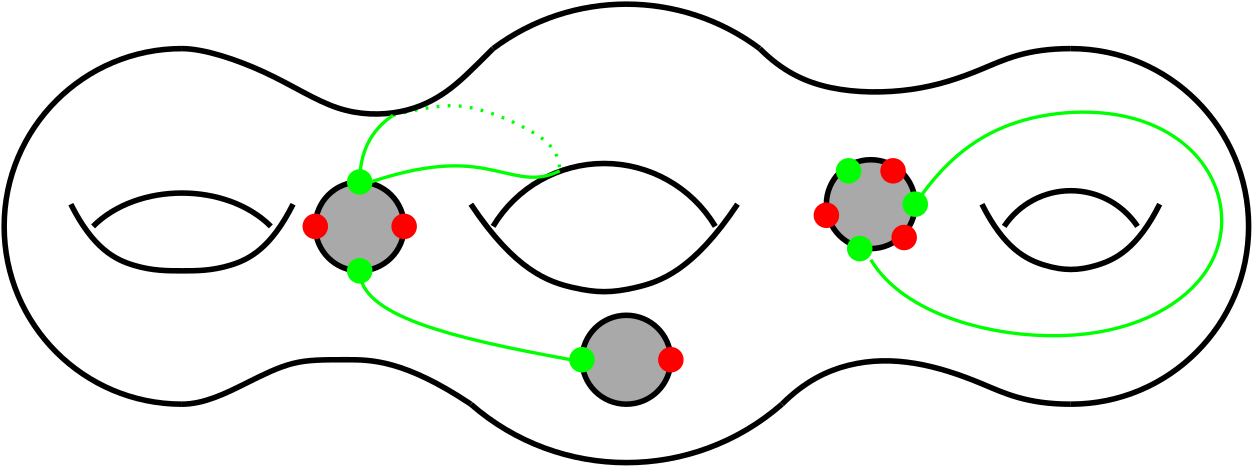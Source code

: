 <?xml version="1.0"?>
<!DOCTYPE ipe SYSTEM "ipe.dtd">
<ipe version="70107" creator="Ipe 7.1.10">
<info created="D:20190604134433" modified="D:20190604135029"/>
<ipestyle name="basic">
<symbol name="arrow/arc(spx)">
<path stroke="sym-stroke" fill="sym-stroke" pen="sym-pen">
0 0 m
-1 0.333 l
-1 -0.333 l
h
</path>
</symbol>
<symbol name="arrow/farc(spx)">
<path stroke="sym-stroke" fill="white" pen="sym-pen">
0 0 m
-1 0.333 l
-1 -0.333 l
h
</path>
</symbol>
<symbol name="arrow/ptarc(spx)">
<path stroke="sym-stroke" fill="sym-stroke" pen="sym-pen">
0 0 m
-1 0.333 l
-0.8 0 l
-1 -0.333 l
h
</path>
</symbol>
<symbol name="arrow/fptarc(spx)">
<path stroke="sym-stroke" fill="white" pen="sym-pen">
0 0 m
-1 0.333 l
-0.8 0 l
-1 -0.333 l
h
</path>
</symbol>
<symbol name="mark/circle(sx)" transformations="translations">
<path fill="sym-stroke">
0.6 0 0 0.6 0 0 e
0.4 0 0 0.4 0 0 e
</path>
</symbol>
<symbol name="mark/disk(sx)" transformations="translations">
<path fill="sym-stroke">
0.6 0 0 0.6 0 0 e
</path>
</symbol>
<symbol name="mark/fdisk(sfx)" transformations="translations">
<group>
<path fill="sym-fill">
0.5 0 0 0.5 0 0 e
</path>
<path fill="sym-stroke" fillrule="eofill">
0.6 0 0 0.6 0 0 e
0.4 0 0 0.4 0 0 e
</path>
</group>
</symbol>
<symbol name="mark/box(sx)" transformations="translations">
<path fill="sym-stroke" fillrule="eofill">
-0.6 -0.6 m
0.6 -0.6 l
0.6 0.6 l
-0.6 0.6 l
h
-0.4 -0.4 m
0.4 -0.4 l
0.4 0.4 l
-0.4 0.4 l
h
</path>
</symbol>
<symbol name="mark/square(sx)" transformations="translations">
<path fill="sym-stroke">
-0.6 -0.6 m
0.6 -0.6 l
0.6 0.6 l
-0.6 0.6 l
h
</path>
</symbol>
<symbol name="mark/fsquare(sfx)" transformations="translations">
<group>
<path fill="sym-fill">
-0.5 -0.5 m
0.5 -0.5 l
0.5 0.5 l
-0.5 0.5 l
h
</path>
<path fill="sym-stroke" fillrule="eofill">
-0.6 -0.6 m
0.6 -0.6 l
0.6 0.6 l
-0.6 0.6 l
h
-0.4 -0.4 m
0.4 -0.4 l
0.4 0.4 l
-0.4 0.4 l
h
</path>
</group>
</symbol>
<symbol name="mark/cross(sx)" transformations="translations">
<group>
<path fill="sym-stroke">
-0.43 -0.57 m
0.57 0.43 l
0.43 0.57 l
-0.57 -0.43 l
h
</path>
<path fill="sym-stroke">
-0.43 0.57 m
0.57 -0.43 l
0.43 -0.57 l
-0.57 0.43 l
h
</path>
</group>
</symbol>
<symbol name="arrow/fnormal(spx)">
<path stroke="sym-stroke" fill="white" pen="sym-pen">
0 0 m
-1 0.333 l
-1 -0.333 l
h
</path>
</symbol>
<symbol name="arrow/pointed(spx)">
<path stroke="sym-stroke" fill="sym-stroke" pen="sym-pen">
0 0 m
-1 0.333 l
-0.8 0 l
-1 -0.333 l
h
</path>
</symbol>
<symbol name="arrow/fpointed(spx)">
<path stroke="sym-stroke" fill="white" pen="sym-pen">
0 0 m
-1 0.333 l
-0.8 0 l
-1 -0.333 l
h
</path>
</symbol>
<symbol name="arrow/linear(spx)">
<path stroke="sym-stroke" pen="sym-pen">
-1 0.333 m
0 0 l
-1 -0.333 l
</path>
</symbol>
<symbol name="arrow/fdouble(spx)">
<path stroke="sym-stroke" fill="white" pen="sym-pen">
0 0 m
-1 0.333 l
-1 -0.333 l
h
-1 0 m
-2 0.333 l
-2 -0.333 l
h
</path>
</symbol>
<symbol name="arrow/double(spx)">
<path stroke="sym-stroke" fill="sym-stroke" pen="sym-pen">
0 0 m
-1 0.333 l
-1 -0.333 l
h
-1 0 m
-2 0.333 l
-2 -0.333 l
h
</path>
</symbol>
<pen name="heavier" value="0.8"/>
<pen name="fat" value="1.2"/>
<pen name="ultrafat" value="2"/>
<symbolsize name="large" value="5"/>
<symbolsize name="small" value="2"/>
<symbolsize name="tiny" value="1.1"/>
<arrowsize name="large" value="10"/>
<arrowsize name="small" value="5"/>
<arrowsize name="tiny" value="3"/>
<color name="red" value="1 0 0"/>
<color name="green" value="0 1 0"/>
<color name="blue" value="0 0 1"/>
<color name="yellow" value="1 1 0"/>
<color name="orange" value="1 0.647 0"/>
<color name="gold" value="1 0.843 0"/>
<color name="purple" value="0.627 0.125 0.941"/>
<color name="gray" value="0.745"/>
<color name="brown" value="0.647 0.165 0.165"/>
<color name="navy" value="0 0 0.502"/>
<color name="pink" value="1 0.753 0.796"/>
<color name="seagreen" value="0.18 0.545 0.341"/>
<color name="turquoise" value="0.251 0.878 0.816"/>
<color name="violet" value="0.933 0.51 0.933"/>
<color name="darkblue" value="0 0 0.545"/>
<color name="darkcyan" value="0 0.545 0.545"/>
<color name="darkgray" value="0.663"/>
<color name="darkgreen" value="0 0.392 0"/>
<color name="darkmagenta" value="0.545 0 0.545"/>
<color name="darkorange" value="1 0.549 0"/>
<color name="darkred" value="0.545 0 0"/>
<color name="lightblue" value="0.678 0.847 0.902"/>
<color name="lightcyan" value="0.878 1 1"/>
<color name="lightgray" value="0.827"/>
<color name="lightgreen" value="0.565 0.933 0.565"/>
<color name="lightyellow" value="1 1 0.878"/>
<dashstyle name="dashed" value="[4] 0"/>
<dashstyle name="dotted" value="[1 3] 0"/>
<dashstyle name="dash dotted" value="[4 2 1 2] 0"/>
<dashstyle name="dash dot dotted" value="[4 2 1 2 1 2] 0"/>
<textsize name="large" value="\large"/>
<textsize name="Large" value="\Large"/>
<textsize name="LARGE" value="\LARGE"/>
<textsize name="huge" value="\huge"/>
<textsize name="Huge" value="\Huge"/>
<textsize name="small" value="\small"/>
<textsize name="footnote" value="\footnotesize"/>
<textsize name="tiny" value="\tiny"/>
<textstyle name="center" begin="\begin{center}" end="\end{center}"/>
<textstyle name="itemize" begin="\begin{itemize}" end="\end{itemize}"/>
<textstyle name="item" begin="\begin{itemize}\item{}" end="\end{itemize}"/>
<gridsize name="4 pts" value="4"/>
<gridsize name="8 pts (~3 mm)" value="8"/>
<gridsize name="16 pts (~6 mm)" value="16"/>
<gridsize name="32 pts (~12 mm)" value="32"/>
<gridsize name="10 pts (~3.5 mm)" value="10"/>
<gridsize name="20 pts (~7 mm)" value="20"/>
<gridsize name="14 pts (~5 mm)" value="14"/>
<gridsize name="28 pts (~10 mm)" value="28"/>
<gridsize name="56 pts (~20 mm)" value="56"/>
<anglesize name="90 deg" value="90"/>
<anglesize name="60 deg" value="60"/>
<anglesize name="45 deg" value="45"/>
<anglesize name="30 deg" value="30"/>
<anglesize name="22.5 deg" value="22.5"/>
<opacity name="10%" value="0.1"/>
<opacity name="30%" value="0.3"/>
<opacity name="50%" value="0.5"/>
<opacity name="75%" value="0.75"/>
<tiling name="falling" angle="-60" step="4" width="1"/>
<tiling name="rising" angle="30" step="4" width="1"/>
</ipestyle>
<page>
<layer name="alpha"/>
<view layers="alpha" active="alpha"/>
<path layer="alpha" stroke="green" dash="dotted" pen="fat">
204 552 m
220 556
232 556
252 548
264 540
264 532 c
</path>
<path stroke="black" pen="ultrafat">
128 448 m
64 0 0 -64 128 512 128 576 a
</path>
<path stroke="black" pen="ultrafat">
448 576 m
64 0 0 -64 448 512 448 448 a
</path>
<path stroke="black" pen="ultrafat">
240 576 m
80 0 0 -80 288 512 336 576 a
</path>
<path stroke="black" pen="ultrafat">
344 448 m
85.0412 0 0 -85.0412 288 512 232 448 a
</path>
<path stroke="black" pen="ultrafat">
128 576 m
136 576
160 568
184 552
208 552
224 560
232 568
240 576 c
</path>
<path stroke="black" pen="ultrafat">
128 448 m
136 448
152 456
168 464
184 464
208 464
232 448 c
</path>
<path stroke="black" pen="ultrafat">
344 448 m
352 456
368 464
392 464
416 456
432 448
448 448 c
</path>
<path stroke="black" pen="ultrafat">
336 576 m
344 568
360 560
392 560
416 568
432 576
448 576 c
</path>
<path stroke="black" pen="ultrafat">
96 512 m
104 520
128 528
152 520
160 512 c
</path>
<path stroke="black" pen="ultrafat">
168 520 m
160 504
144 496
128 496
112 496
96 504
88 520 c
</path>
<path stroke="black" pen="ultrafat">
240 512 m
46.6476 0 0 -46.6476 280 488 320 512 a
</path>
<path stroke="black" pen="ultrafat">
328 520 m
312 496
288 488
272 488
248 496
232 520 c
</path>
<path stroke="black" pen="ultrafat">
424 512 m
28.8444 0 0 -28.8444 448 496 472 512 a
</path>
<path stroke="black" pen="ultrafat">
480 520 m
472 504
456 496
440 496
424 504
416 520 c
</path>
<path stroke="black" fill="darkgray" pen="ultrafat">
16 0 0 16 192 512 e
</path>
<path stroke="black" fill="darkgray" pen="ultrafat">
16 0 0 16 288 464 e
</path>
<path stroke="black" fill="darkgray" pen="ultrafat">
16 0 0 16 376 520 e
</path>
<path stroke="green" fill="green" pen="fat">
4 0 0 4 192 528 e
</path>
<path stroke="green" fill="green" pen="fat">
4 0 0 4 192 496 e
</path>
<path stroke="green" fill="green" pen="fat">
4 0 0 4 272 464 e
</path>
<path stroke="green" fill="green" pen="fat">
4 0 0 4 368 532 e
</path>
<path stroke="green" fill="green" pen="fat">
4 0 0 4 392 520 e
</path>
<path stroke="green" fill="green" pen="fat">
4 0 0 4 372 504 e
</path>
<path stroke="red" fill="red" pen="fat">
4 0 0 4 208 512 e
</path>
<path stroke="red" fill="red" pen="fat">
4 0 0 4 176 512 e
</path>
<path stroke="red" fill="red" pen="fat">
4 0 0 4 304 464 e
</path>
<path stroke="red" fill="red" pen="fat">
4 0 0 4 388 508 e
</path>
<path stroke="red" fill="red" pen="fat">
4 0 0 4 360 516 e
</path>
<path stroke="red" fill="red" pen="fat">
4 0 0 4 384 532 e
</path>
<path stroke="green" pen="fat">
192 528 m
192 544
204 552 c
</path>
<path stroke="green" pen="fat">
264 532 m
256 528
244 532
220 536
196 528 c
</path>
<path stroke="green" pen="fat">
192 496 m
192 480
224 472
268 464 c
</path>
<path stroke="green" pen="fat">
376 500 m
388 480
452 464
504 492
504 532
472 556
420 552
400 532
392 520 c
</path>
</page>
</ipe>
